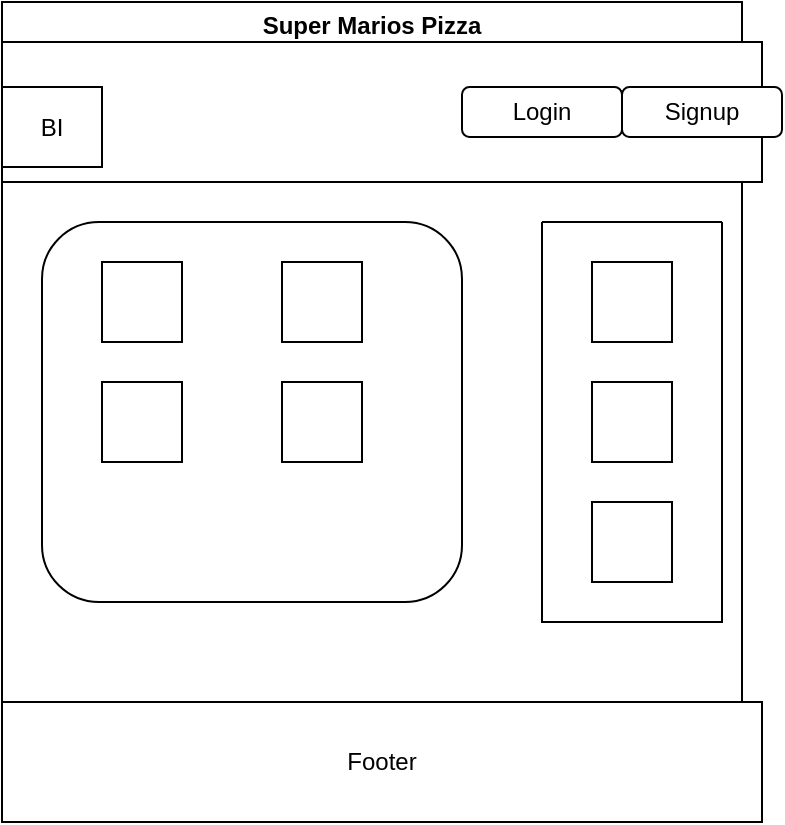<mxfile>
    <diagram id="kfF7uqVTqntA4-mbO42U" name="Page-1">
        <mxGraphModel dx="624" dy="924" grid="1" gridSize="10" guides="1" tooltips="1" connect="1" arrows="1" fold="1" page="1" pageScale="1" pageWidth="850" pageHeight="1100" math="0" shadow="0">
            <root>
                <mxCell id="0"/>
                <mxCell id="1" parent="0"/>
                <mxCell id="2" value="Super Marios Pizza" style="swimlane;whiteSpace=wrap;html=1;" vertex="1" parent="1">
                    <mxGeometry x="130" y="130" width="370" height="410" as="geometry"/>
                </mxCell>
                <mxCell id="5" value="" style="rounded=0;whiteSpace=wrap;html=1;" vertex="1" parent="2">
                    <mxGeometry y="20" width="380" height="70" as="geometry"/>
                </mxCell>
                <mxCell id="6" value="Login" style="rounded=1;whiteSpace=wrap;html=1;" vertex="1" parent="2">
                    <mxGeometry x="230" y="42.5" width="80" height="25" as="geometry"/>
                </mxCell>
                <mxCell id="9" value="BI" style="rounded=0;whiteSpace=wrap;html=1;" vertex="1" parent="2">
                    <mxGeometry y="42.5" width="50" height="40" as="geometry"/>
                </mxCell>
                <mxCell id="10" value="Footer" style="rounded=0;whiteSpace=wrap;html=1;" vertex="1" parent="2">
                    <mxGeometry y="350" width="380" height="60" as="geometry"/>
                </mxCell>
                <mxCell id="11" value="" style="rounded=1;whiteSpace=wrap;html=1;" vertex="1" parent="2">
                    <mxGeometry x="20" y="110" width="210" height="190" as="geometry"/>
                </mxCell>
                <mxCell id="12" value="" style="swimlane;startSize=0;" vertex="1" parent="2">
                    <mxGeometry x="270" y="110" width="90" height="200" as="geometry"/>
                </mxCell>
                <mxCell id="18" value="" style="whiteSpace=wrap;html=1;aspect=fixed;" vertex="1" parent="12">
                    <mxGeometry x="25" y="20" width="40" height="40" as="geometry"/>
                </mxCell>
                <mxCell id="19" value="" style="whiteSpace=wrap;html=1;aspect=fixed;" vertex="1" parent="12">
                    <mxGeometry x="25" y="80" width="40" height="40" as="geometry"/>
                </mxCell>
                <mxCell id="20" value="" style="whiteSpace=wrap;html=1;aspect=fixed;" vertex="1" parent="12">
                    <mxGeometry x="25" y="140" width="40" height="40" as="geometry"/>
                </mxCell>
                <mxCell id="14" value="" style="whiteSpace=wrap;html=1;aspect=fixed;" vertex="1" parent="2">
                    <mxGeometry x="50" y="130" width="40" height="40" as="geometry"/>
                </mxCell>
                <mxCell id="15" value="" style="whiteSpace=wrap;html=1;aspect=fixed;" vertex="1" parent="2">
                    <mxGeometry x="140" y="130" width="40" height="40" as="geometry"/>
                </mxCell>
                <mxCell id="16" value="" style="whiteSpace=wrap;html=1;aspect=fixed;" vertex="1" parent="2">
                    <mxGeometry x="50" y="190" width="40" height="40" as="geometry"/>
                </mxCell>
                <mxCell id="17" value="" style="whiteSpace=wrap;html=1;aspect=fixed;" vertex="1" parent="2">
                    <mxGeometry x="140" y="190" width="40" height="40" as="geometry"/>
                </mxCell>
                <mxCell id="8" value="Signup" style="rounded=1;whiteSpace=wrap;html=1;" vertex="1" parent="1">
                    <mxGeometry x="440" y="172.5" width="80" height="25" as="geometry"/>
                </mxCell>
            </root>
        </mxGraphModel>
    </diagram>
</mxfile>